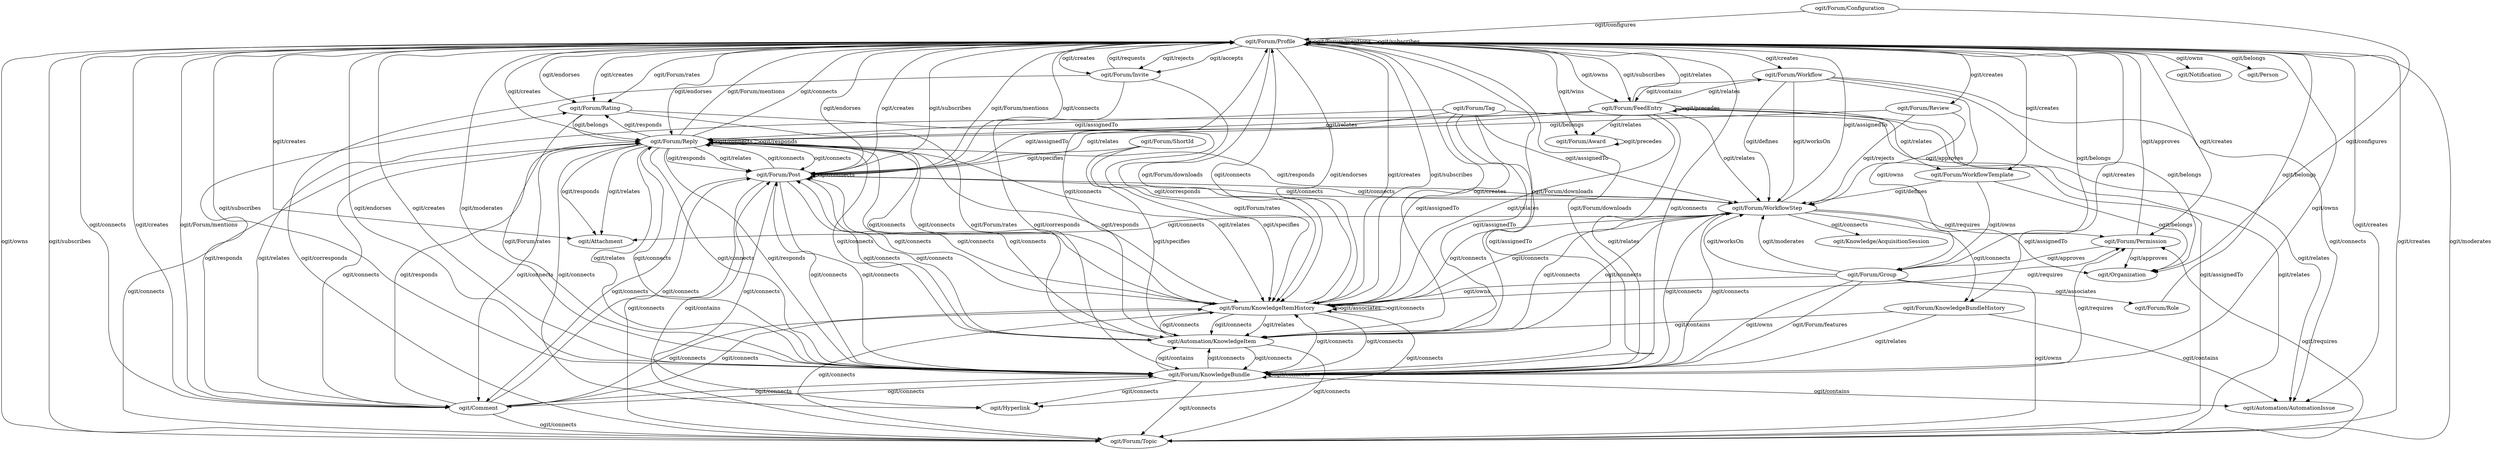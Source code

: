 digraph OGIT_ontology {
   "ogit/Forum/Profile" -> "ogit/Forum/Rating" [label="ogit/endorses    "];
   "ogit/Forum/Profile" -> "ogit/Forum/Reply" [label="ogit/endorses    "];
   "ogit/Forum/Profile" -> "ogit/Forum/Post" [label="ogit/endorses    "];
   "ogit/Forum/Profile" -> "ogit/Forum/KnowledgeItemHistory" [label="ogit/endorses    "];
   "ogit/Forum/Profile" -> "ogit/Forum/KnowledgeBundle" [label="ogit/endorses    "];
   "ogit/Forum/Post" -> "ogit/Forum/Profile" [label="ogit/Forum/mentions    "];
   "ogit/Forum/Profile" -> "ogit/Forum/Profile" [label="ogit/Forum/mentions    "];
   "ogit/Forum/Reply" -> "ogit/Forum/Profile" [label="ogit/Forum/mentions    "];
   "ogit/Comment" -> "ogit/Forum/Profile" [label="ogit/Forum/mentions    "];
   "ogit/Forum/KnowledgeBundle" -> "ogit/Automation/AutomationIssue" [label="ogit/contains    "];
   "ogit/Forum/KnowledgeBundle" -> "ogit/Automation/KnowledgeItem" [label="ogit/contains    "];
   "ogit/Forum/KnowledgeBundleHistory" -> "ogit/Automation/AutomationIssue" [label="ogit/contains    "];
   "ogit/Forum/KnowledgeBundleHistory" -> "ogit/Automation/KnowledgeItem" [label="ogit/contains    "];
   "ogit/Forum/Topic" -> "ogit/Forum/Post" [label="ogit/contains    "];
   "ogit/Forum/Workflow" -> "ogit/Forum/FeedEntry" [label="ogit/contains    "];
   "ogit/Forum/Workflow" -> "ogit/Forum/WorkflowStep" [label="ogit/defines    "];
   "ogit/Forum/WorkflowTemplate" -> "ogit/Forum/WorkflowStep" [label="ogit/defines    "];
   "ogit/Forum/Profile" -> "ogit/Forum/Invite" [label="ogit/rejects    "];
   "ogit/Forum/Review" -> "ogit/Forum/WorkflowStep" [label="ogit/rejects    "];
   "ogit/Forum/Group" -> "ogit/Forum/KnowledgeBundle" [label="ogit/Forum/features    "];
   "ogit/Forum/Group" -> "ogit/Forum/WorkflowStep" [label="ogit/worksOn    "];
   "ogit/Forum/Workflow" -> "ogit/Forum/WorkflowStep" [label="ogit/worksOn    "];
   "ogit/Forum/Tag" -> "ogit/Forum/Reply" [label="ogit/assignedTo    "];
   "ogit/Forum/Tag" -> "ogit/Forum/WorkflowStep" [label="ogit/assignedTo    "];
   "ogit/Forum/Tag" -> "ogit/Forum/Topic" [label="ogit/assignedTo    "];
   "ogit/Forum/Tag" -> "ogit/Forum/KnowledgeItemHistory" [label="ogit/assignedTo    "];
   "ogit/Forum/Tag" -> "ogit/Automation/KnowledgeItem" [label="ogit/assignedTo    "];
   "ogit/Forum/Tag" -> "ogit/Forum/Post" [label="ogit/assignedTo    "];
   "ogit/Forum/Tag" -> "ogit/Forum/KnowledgeBundle" [label="ogit/assignedTo    "];
   "ogit/Forum/WorkflowStep" -> "ogit/Organization" [label="ogit/assignedTo    "];
   "ogit/Forum/WorkflowStep" -> "ogit/Forum/Profile" [label="ogit/assignedTo    "];
   "ogit/Forum/ShortId" -> "ogit/Forum/KnowledgeItemHistory" [label="ogit/specifies    "];
   "ogit/Forum/ShortId" -> "ogit/Automation/KnowledgeItem" [label="ogit/specifies    "];
   "ogit/Forum/ShortId" -> "ogit/Forum/Post" [label="ogit/specifies    "];
   "ogit/Forum/Profile" -> "ogit/Forum/Invite" [label="ogit/accepts    "];
   "ogit/Forum/Award" -> "ogit/Forum/Award" [label="ogit/precedes    "];
   "ogit/Forum/FeedEntry" -> "ogit/Forum/FeedEntry" [label="ogit/precedes    "];
   "ogit/Forum/Profile" -> "ogit/Forum/Review" [label="ogit/creates    "];
   "ogit/Forum/Profile" -> "ogit/Forum/WorkflowTemplate" [label="ogit/creates    "];
   "ogit/Forum/Profile" -> "ogit/Forum/KnowledgeBundleHistory" [label="ogit/creates    "];
   "ogit/Forum/Profile" -> "ogit/Attachment" [label="ogit/creates    "];
   "ogit/Forum/Profile" -> "ogit/Forum/Workflow" [label="ogit/creates    "];
   "ogit/Forum/Profile" -> "ogit/Forum/Rating" [label="ogit/creates    "];
   "ogit/Forum/Profile" -> "ogit/Forum/KnowledgeItemHistory" [label="ogit/creates    "];
   "ogit/Forum/Profile" -> "ogit/Forum/Permission" [label="ogit/creates    "];
   "ogit/Forum/Profile" -> "ogit/Forum/Invite" [label="ogit/creates    "];
   "ogit/Forum/Profile" -> "ogit/Automation/AutomationIssue" [label="ogit/creates    "];
   "ogit/Forum/Profile" -> "ogit/Forum/Topic" [label="ogit/creates    "];
   "ogit/Forum/Profile" -> "ogit/Forum/Reply" [label="ogit/creates    "];
   "ogit/Forum/Profile" -> "ogit/Forum/Post" [label="ogit/creates    "];
   "ogit/Forum/Profile" -> "ogit/Automation/KnowledgeItem" [label="ogit/creates    "];
   "ogit/Forum/Profile" -> "ogit/Comment" [label="ogit/creates    "];
   "ogit/Forum/Profile" -> "ogit/Forum/KnowledgeBundle" [label="ogit/creates    "];
   "ogit/Forum/Group" -> "ogit/Forum/Role" [label="ogit/associates    "];
   "ogit/Forum/KnowledgeItemHistory" -> "ogit/Forum/KnowledgeItemHistory" [label="ogit/associates    "];
   "ogit/Forum/Group" -> "ogit/Forum/WorkflowStep" [label="ogit/moderates    "];
   "ogit/Forum/Profile" -> "ogit/Forum/KnowledgeBundle" [label="ogit/moderates    "];
   "ogit/Forum/Profile" -> "ogit/Forum/Topic" [label="ogit/moderates    "];
   "ogit/Automation/KnowledgeItem" -> "ogit/Forum/WorkflowStep" [label="ogit/connects    "];
   "ogit/Automation/KnowledgeItem" -> "ogit/Forum/KnowledgeItemHistory" [label="ogit/connects    "];
   "ogit/Automation/KnowledgeItem" -> "ogit/Forum/Profile" [label="ogit/connects    "];
   "ogit/Automation/KnowledgeItem" -> "ogit/Forum/Topic" [label="ogit/connects    "];
   "ogit/Automation/KnowledgeItem" -> "ogit/Forum/Reply" [label="ogit/connects    "];
   "ogit/Automation/KnowledgeItem" -> "ogit/Forum/KnowledgeBundle" [label="ogit/connects    "];
   "ogit/Automation/KnowledgeItem" -> "ogit/Forum/Post" [label="ogit/connects    "];
   "ogit/Forum/KnowledgeBundle" -> "ogit/Forum/KnowledgeItemHistory" [label="ogit/connects    "];
   "ogit/Forum/KnowledgeBundle" -> "ogit/Forum/WorkflowStep" [label="ogit/connects    "];
   "ogit/Forum/KnowledgeBundle" -> "ogit/Forum/Profile" [label="ogit/connects    "];
   "ogit/Forum/KnowledgeBundle" -> "ogit/Forum/Topic" [label="ogit/connects    "];
   "ogit/Forum/KnowledgeBundle" -> "ogit/Comment" [label="ogit/connects    "];
   "ogit/Forum/KnowledgeBundle" -> "ogit/Forum/Reply" [label="ogit/connects    "];
   "ogit/Forum/KnowledgeBundle" -> "ogit/Forum/KnowledgeBundle" [label="ogit/connects    "];
   "ogit/Forum/KnowledgeBundle" -> "ogit/Automation/KnowledgeItem" [label="ogit/connects    "];
   "ogit/Forum/KnowledgeBundle" -> "ogit/Forum/Post" [label="ogit/connects    "];
   "ogit/Forum/KnowledgeBundle" -> "ogit/Hyperlink" [label="ogit/connects    "];
   "ogit/Forum/KnowledgeItemHistory" -> "ogit/Automation/KnowledgeItem" [label="ogit/connects    "];
   "ogit/Forum/KnowledgeItemHistory" -> "ogit/Forum/WorkflowStep" [label="ogit/connects    "];
   "ogit/Forum/KnowledgeItemHistory" -> "ogit/Forum/Profile" [label="ogit/connects    "];
   "ogit/Forum/KnowledgeItemHistory" -> "ogit/Forum/Topic" [label="ogit/connects    "];
   "ogit/Forum/KnowledgeItemHistory" -> "ogit/Comment" [label="ogit/connects    "];
   "ogit/Forum/KnowledgeItemHistory" -> "ogit/Forum/Reply" [label="ogit/connects    "];
   "ogit/Forum/KnowledgeItemHistory" -> "ogit/Forum/KnowledgeBundle" [label="ogit/connects    "];
   "ogit/Forum/KnowledgeItemHistory" -> "ogit/Forum/KnowledgeItemHistory" [label="ogit/connects    "];
   "ogit/Forum/KnowledgeItemHistory" -> "ogit/Forum/Post" [label="ogit/connects    "];
   "ogit/Forum/KnowledgeItemHistory" -> "ogit/Hyperlink" [label="ogit/connects    "];
   "ogit/Forum/Post" -> "ogit/Forum/WorkflowStep" [label="ogit/connects    "];
   "ogit/Forum/Post" -> "ogit/Forum/KnowledgeItemHistory" [label="ogit/connects    "];
   "ogit/Forum/Post" -> "ogit/Forum/Profile" [label="ogit/connects    "];
   "ogit/Forum/Post" -> "ogit/Forum/Topic" [label="ogit/connects    "];
   "ogit/Forum/Post" -> "ogit/Comment" [label="ogit/connects    "];
   "ogit/Forum/Post" -> "ogit/Forum/Reply" [label="ogit/connects    "];
   "ogit/Forum/Post" -> "ogit/Forum/KnowledgeBundle" [label="ogit/connects    "];
   "ogit/Forum/Post" -> "ogit/Automation/KnowledgeItem" [label="ogit/connects    "];
   "ogit/Forum/Post" -> "ogit/Forum/Post" [label="ogit/connects    "];
   "ogit/Forum/Post" -> "ogit/Hyperlink" [label="ogit/connects    "];
   "ogit/Forum/Reply" -> "ogit/Forum/KnowledgeItemHistory" [label="ogit/connects    "];
   "ogit/Forum/Reply" -> "ogit/Forum/Profile" [label="ogit/connects    "];
   "ogit/Forum/Reply" -> "ogit/Forum/Topic" [label="ogit/connects    "];
   "ogit/Forum/Reply" -> "ogit/Comment" [label="ogit/connects    "];
   "ogit/Forum/Reply" -> "ogit/Forum/Reply" [label="ogit/connects    "];
   "ogit/Forum/Reply" -> "ogit/Forum/KnowledgeBundle" [label="ogit/connects    "];
   "ogit/Forum/Reply" -> "ogit/Automation/KnowledgeItem" [label="ogit/connects    "];
   "ogit/Forum/Reply" -> "ogit/Forum/Post" [label="ogit/connects    "];
   "ogit/Forum/Reply" -> "ogit/Hyperlink" [label="ogit/connects    "];
   "ogit/Forum/Workflow" -> "ogit/Automation/AutomationIssue" [label="ogit/connects    "];
   "ogit/Forum/WorkflowStep" -> "ogit/Knowledge/AcquisitionSession" [label="ogit/connects    "];
   "ogit/Forum/WorkflowStep" -> "ogit/Forum/KnowledgeBundleHistory" [label="ogit/connects    "];
   "ogit/Forum/WorkflowStep" -> "ogit/Attachment" [label="ogit/connects    "];
   "ogit/Forum/WorkflowStep" -> "ogit/Automation/KnowledgeItem" [label="ogit/connects    "];
   "ogit/Forum/WorkflowStep" -> "ogit/Forum/KnowledgeBundle" [label="ogit/connects    "];
   "ogit/Forum/WorkflowStep" -> "ogit/Forum/KnowledgeItemHistory" [label="ogit/connects    "];
   "ogit/Forum/WorkflowStep" -> "ogit/Forum/Post" [label="ogit/connects    "];
   "ogit/Comment" -> "ogit/Forum/KnowledgeItemHistory" [label="ogit/connects    "];
   "ogit/Comment" -> "ogit/Forum/Profile" [label="ogit/connects    "];
   "ogit/Comment" -> "ogit/Forum/Topic" [label="ogit/connects    "];
   "ogit/Comment" -> "ogit/Forum/Reply" [label="ogit/connects    "];
   "ogit/Comment" -> "ogit/Forum/KnowledgeBundle" [label="ogit/connects    "];
   "ogit/Comment" -> "ogit/Forum/Post" [label="ogit/connects    "];
   "ogit/Forum/Invite" -> "ogit/Forum/KnowledgeBundle" [label="ogit/corresponds    "];
   "ogit/Forum/Invite" -> "ogit/Forum/KnowledgeItemHistory" [label="ogit/corresponds    "];
   "ogit/Forum/Invite" -> "ogit/Forum/Topic" [label="ogit/corresponds    "];
   "ogit/Forum/Profile" -> "ogit/Forum/Rating" [label="ogit/Forum/rates    "];
   "ogit/Forum/Rating" -> "ogit/Automation/KnowledgeItem" [label="ogit/Forum/rates    "];
   "ogit/Forum/Rating" -> "ogit/Forum/KnowledgeItemHistory" [label="ogit/Forum/rates    "];
   "ogit/Forum/Rating" -> "ogit/Forum/KnowledgeBundle" [label="ogit/Forum/rates    "];
   "ogit/Forum/KnowledgeBundle" -> "ogit/Forum/Permission" [label="ogit/requires    "];
   "ogit/Forum/KnowledgeItemHistory" -> "ogit/Forum/Permission" [label="ogit/requires    "];
   "ogit/Forum/Topic" -> "ogit/Forum/Permission" [label="ogit/requires    "];
   "ogit/Forum/WorkflowStep" -> "ogit/Forum/Permission" [label="ogit/requires    "];
   "ogit/Forum/Invite" -> "ogit/Forum/Profile" [label="ogit/requests    "];
   "ogit/Forum/Configuration" -> "ogit/Organization" [label="ogit/configures    "];
   "ogit/Forum/Configuration" -> "ogit/Forum/Profile" [label="ogit/configures    "];
   "ogit/Forum/Reply" -> "ogit/Attachment" [label="ogit/responds    "];
   "ogit/Forum/Reply" -> "ogit/Forum/Rating" [label="ogit/responds    "];
   "ogit/Forum/Reply" -> "ogit/Forum/Reply" [label="ogit/responds    "];
   "ogit/Forum/Reply" -> "ogit/Forum/WorkflowStep" [label="ogit/responds    "];
   "ogit/Forum/Reply" -> "ogit/Forum/KnowledgeBundle" [label="ogit/responds    "];
   "ogit/Forum/Reply" -> "ogit/Forum/Post" [label="ogit/responds    "];
   "ogit/Forum/Reply" -> "ogit/Forum/KnowledgeItemHistory" [label="ogit/responds    "];
   "ogit/Comment" -> "ogit/Forum/Rating" [label="ogit/responds    "];
   "ogit/Comment" -> "ogit/Forum/Reply" [label="ogit/responds    "];
   "ogit/Forum/Group" -> "ogit/Forum/Topic" [label="ogit/owns    "];
   "ogit/Forum/Group" -> "ogit/Forum/KnowledgeItemHistory" [label="ogit/owns    "];
   "ogit/Forum/Group" -> "ogit/Forum/KnowledgeBundle" [label="ogit/owns    "];
   "ogit/Forum/Profile" -> "ogit/Forum/Topic" [label="ogit/owns    "];
   "ogit/Forum/Profile" -> "ogit/Notification" [label="ogit/owns    "];
   "ogit/Forum/Profile" -> "ogit/Forum/FeedEntry" [label="ogit/owns    "];
   "ogit/Forum/Profile" -> "ogit/Forum/KnowledgeBundle" [label="ogit/owns    "];
   "ogit/Forum/Workflow" -> "ogit/Forum/Group" [label="ogit/owns    "];
   "ogit/Forum/WorkflowTemplate" -> "ogit/Forum/Group" [label="ogit/owns    "];
   "ogit/Forum/Profile" -> "ogit/Person" [label="ogit/belongs    "];
   "ogit/Forum/Profile" -> "ogit/Forum/Group" [label="ogit/belongs    "];
   "ogit/Forum/Rating" -> "ogit/Forum/Reply" [label="ogit/belongs    "];
   "ogit/Forum/Review" -> "ogit/Forum/Reply" [label="ogit/belongs    "];
   "ogit/Forum/Role" -> "ogit/Forum/Profile" [label="ogit/belongs    "];
   "ogit/Forum/Workflow" -> "ogit/Organization" [label="ogit/belongs    "];
   "ogit/Forum/WorkflowTemplate" -> "ogit/Organization" [label="ogit/belongs    "];
   "ogit/Forum/Profile" -> "ogit/Forum/FeedEntry" [label="ogit/subscribes    "];
   "ogit/Forum/Profile" -> "ogit/Forum/Profile" [label="ogit/subscribes    "];
   "ogit/Forum/Profile" -> "ogit/Forum/KnowledgeBundle" [label="ogit/subscribes    "];
   "ogit/Forum/Profile" -> "ogit/Forum/Post" [label="ogit/subscribes    "];
   "ogit/Forum/Profile" -> "ogit/Forum/Topic" [label="ogit/subscribes    "];
   "ogit/Forum/Profile" -> "ogit/Forum/KnowledgeItemHistory" [label="ogit/subscribes    "];
   "ogit/Forum/Permission" -> "ogit/Organization" [label="ogit/approves    "];
   "ogit/Forum/Permission" -> "ogit/Forum/Profile" [label="ogit/approves    "];
   "ogit/Forum/Permission" -> "ogit/Forum/Group" [label="ogit/approves    "];
   "ogit/Forum/Review" -> "ogit/Forum/WorkflowStep" [label="ogit/approves    "];
   "ogit/Forum/Profile" -> "ogit/Automation/KnowledgeItem" [label="ogit/Forum/downloads    "];
   "ogit/Forum/Profile" -> "ogit/Forum/KnowledgeItemHistory" [label="ogit/Forum/downloads    "];
   "ogit/Forum/Profile" -> "ogit/Forum/KnowledgeBundle" [label="ogit/Forum/downloads    "];
   "ogit/Forum/FeedEntry" -> "ogit/Forum/WorkflowTemplate" [label="ogit/relates    "];
   "ogit/Forum/FeedEntry" -> "ogit/Forum/WorkflowStep" [label="ogit/relates    "];
   "ogit/Forum/FeedEntry" -> "ogit/Forum/Workflow" [label="ogit/relates    "];
   "ogit/Forum/FeedEntry" -> "ogit/Automation/AutomationIssue" [label="ogit/relates    "];
   "ogit/Forum/FeedEntry" -> "ogit/Comment" [label="ogit/relates    "];
   "ogit/Forum/FeedEntry" -> "ogit/Forum/KnowledgeItemHistory" [label="ogit/relates    "];
   "ogit/Forum/FeedEntry" -> "ogit/Forum/Reply" [label="ogit/relates    "];
   "ogit/Forum/FeedEntry" -> "ogit/Forum/Award" [label="ogit/relates    "];
   "ogit/Forum/FeedEntry" -> "ogit/Forum/KnowledgeBundle" [label="ogit/relates    "];
   "ogit/Forum/FeedEntry" -> "ogit/Forum/Post" [label="ogit/relates    "];
   "ogit/Forum/FeedEntry" -> "ogit/Forum/Topic" [label="ogit/relates    "];
   "ogit/Forum/FeedEntry" -> "ogit/Forum/Profile" [label="ogit/relates    "];
   "ogit/Forum/KnowledgeBundleHistory" -> "ogit/Forum/KnowledgeBundle" [label="ogit/relates    "];
   "ogit/Forum/KnowledgeItemHistory" -> "ogit/Automation/KnowledgeItem" [label="ogit/relates    "];
   "ogit/Forum/Reply" -> "ogit/Attachment" [label="ogit/relates    "];
   "ogit/Forum/Reply" -> "ogit/Forum/KnowledgeBundle" [label="ogit/relates    "];
   "ogit/Forum/Reply" -> "ogit/Forum/Post" [label="ogit/relates    "];
   "ogit/Forum/Reply" -> "ogit/Forum/KnowledgeItemHistory" [label="ogit/relates    "];
   "ogit/Forum/Profile" -> "ogit/Forum/Award" [label="ogit/wins    "];
}

